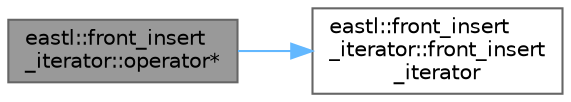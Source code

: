 digraph "eastl::front_insert_iterator::operator*"
{
 // LATEX_PDF_SIZE
  bgcolor="transparent";
  edge [fontname=Helvetica,fontsize=10,labelfontname=Helvetica,labelfontsize=10];
  node [fontname=Helvetica,fontsize=10,shape=box,height=0.2,width=0.4];
  rankdir="LR";
  Node1 [id="Node000001",label="eastl::front_insert\l_iterator::operator*",height=0.2,width=0.4,color="gray40", fillcolor="grey60", style="filled", fontcolor="black",tooltip=" "];
  Node1 -> Node2 [id="edge2_Node000001_Node000002",color="steelblue1",style="solid",tooltip=" "];
  Node2 [id="Node000002",label="eastl::front_insert\l_iterator::front_insert\l_iterator",height=0.2,width=0.4,color="grey40", fillcolor="white", style="filled",URL="$classeastl_1_1front__insert__iterator.html#a3c825a2872abae43cd5e81a0b4db5fc0",tooltip=" "];
}
